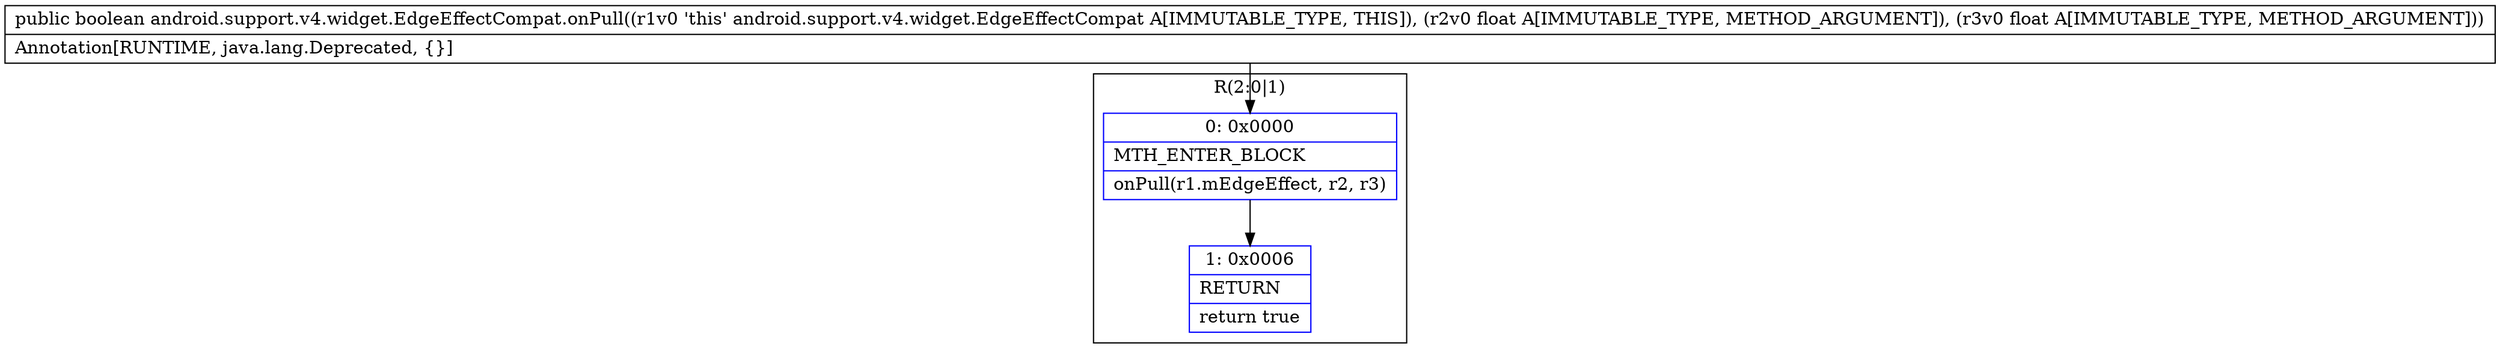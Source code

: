 digraph "CFG forandroid.support.v4.widget.EdgeEffectCompat.onPull(FF)Z" {
subgraph cluster_Region_1766061218 {
label = "R(2:0|1)";
node [shape=record,color=blue];
Node_0 [shape=record,label="{0\:\ 0x0000|MTH_ENTER_BLOCK\l|onPull(r1.mEdgeEffect, r2, r3)\l}"];
Node_1 [shape=record,label="{1\:\ 0x0006|RETURN\l|return true\l}"];
}
MethodNode[shape=record,label="{public boolean android.support.v4.widget.EdgeEffectCompat.onPull((r1v0 'this' android.support.v4.widget.EdgeEffectCompat A[IMMUTABLE_TYPE, THIS]), (r2v0 float A[IMMUTABLE_TYPE, METHOD_ARGUMENT]), (r3v0 float A[IMMUTABLE_TYPE, METHOD_ARGUMENT]))  | Annotation[RUNTIME, java.lang.Deprecated, \{\}]\l}"];
MethodNode -> Node_0;
Node_0 -> Node_1;
}

